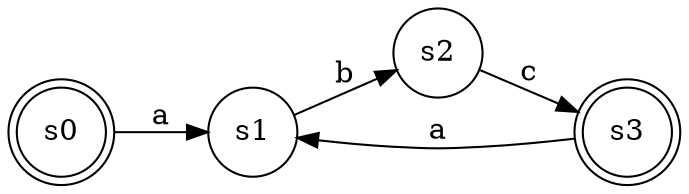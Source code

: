 digraph NFA{
	rankdir=LR

	s0 [shape=doublecircle]
	s1 [shape=circle]
	s2 [shape=circle]
	s3 [shape=doublecircle]

	s0 -> s1 [label="a"]
	s1 -> s2 [label="b"]
	s2 -> s3 [label="c"]
	s3 -> s1 [label="a"]
}
